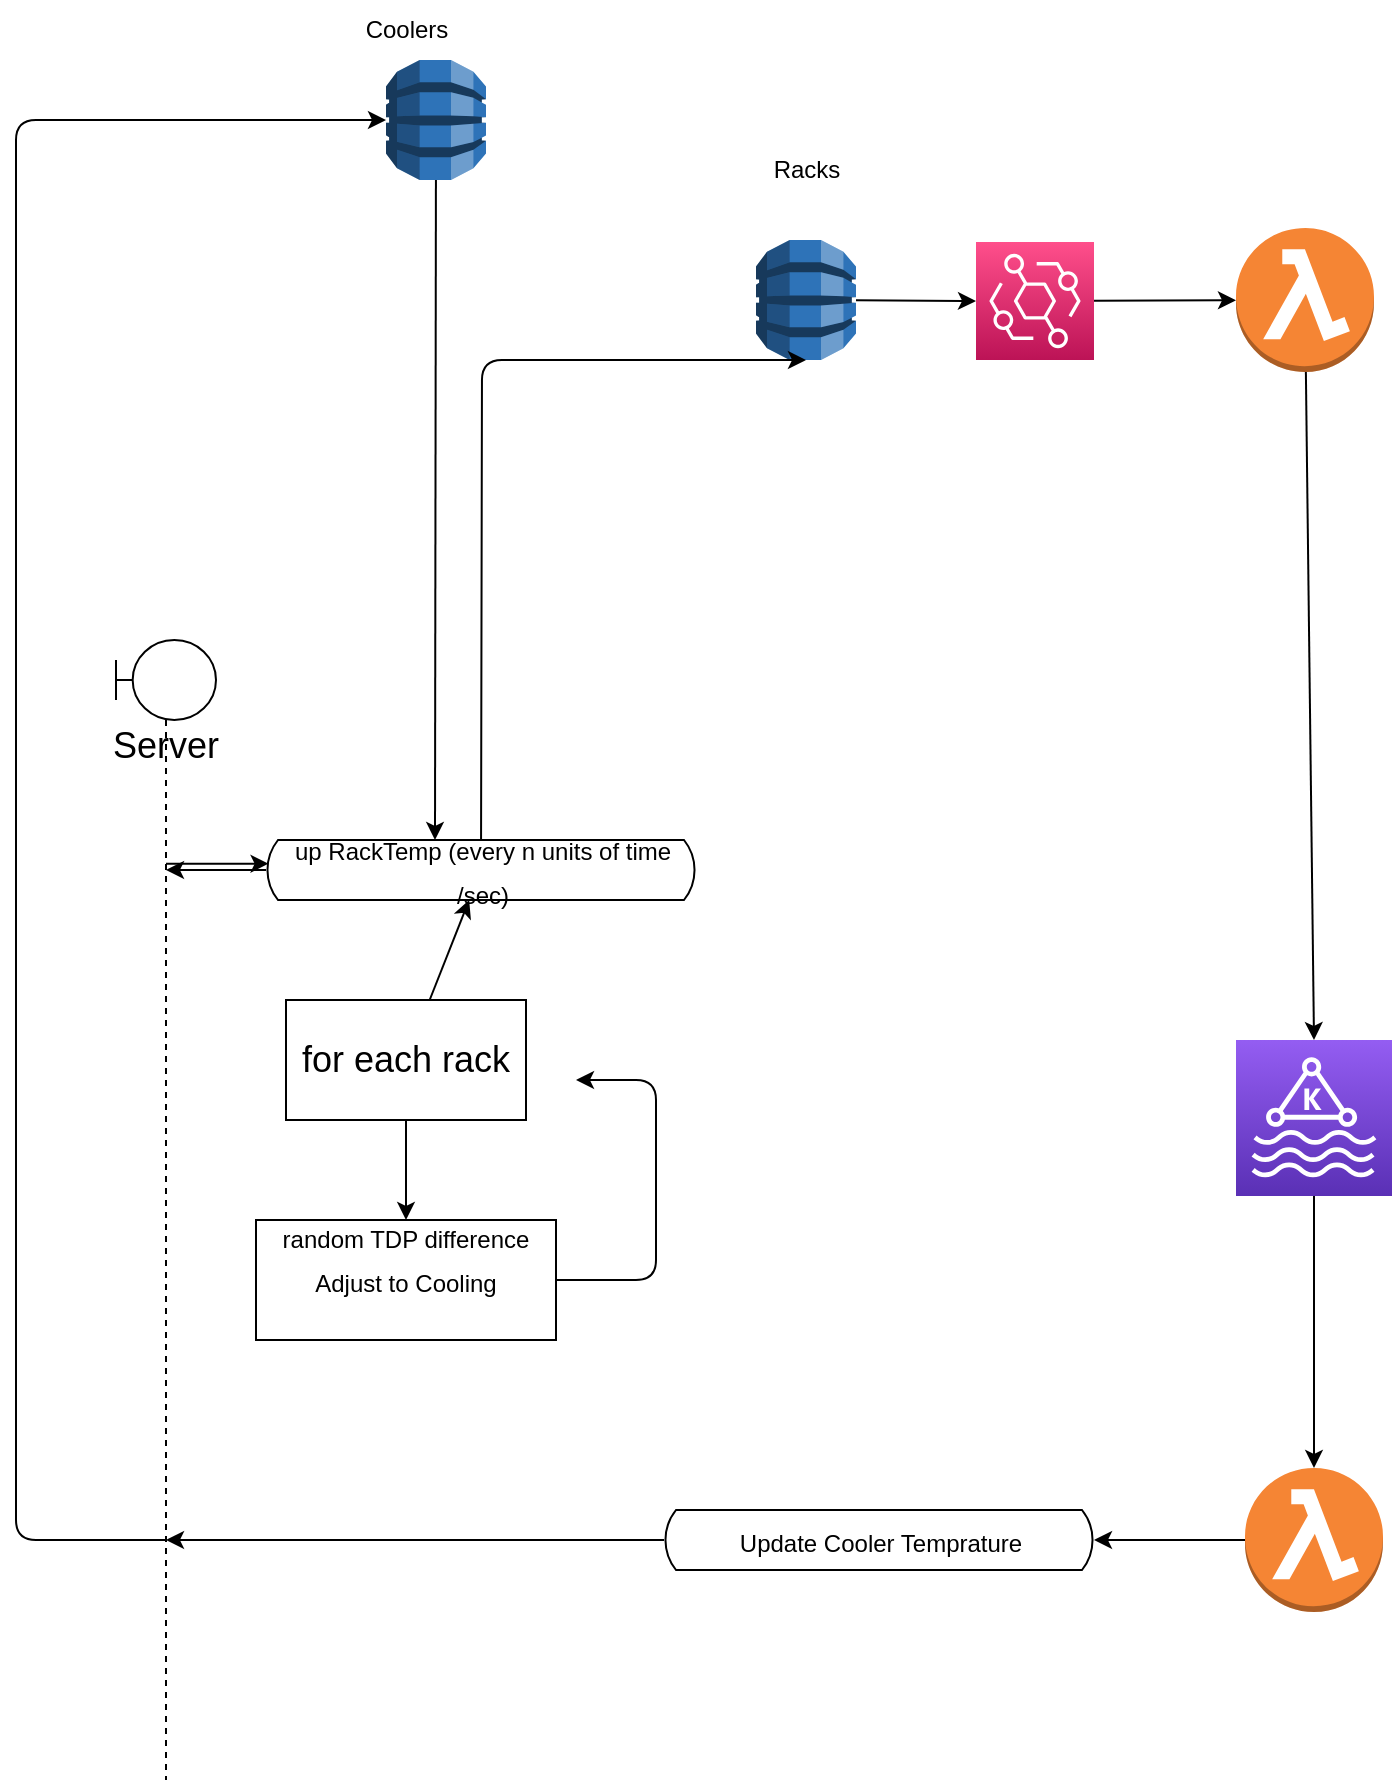 <mxfile>
    <diagram id="d7iwFBG48jEhcq70ZpKy" name="Page-1">
        <mxGraphModel dx="2284" dy="1040" grid="1" gridSize="5" guides="1" tooltips="1" connect="1" arrows="1" fold="1" page="1" pageScale="1" pageWidth="850" pageHeight="1100" math="0" shadow="0">
            <root>
                <mxCell id="0"/>
                <mxCell id="1" parent="0"/>
                <mxCell id="Xemi_HTlivOLEO9ICka0-135" value="" style="edgeStyle=orthogonalEdgeStyle;rounded=0;orthogonalLoop=1;jettySize=auto;html=1;" parent="1" edge="1">
                    <mxGeometry relative="1" as="geometry">
                        <mxPoint x="555" y="206.5" as="sourcePoint"/>
                    </mxGeometry>
                </mxCell>
                <mxCell id="Xemi_HTlivOLEO9ICka0-139" style="edgeStyle=orthogonalEdgeStyle;rounded=0;orthogonalLoop=1;jettySize=auto;html=1;exitX=1;exitY=0.5;exitDx=0;exitDy=0;entryX=0;entryY=0.5;entryDx=0;entryDy=0;" parent="1" edge="1">
                    <mxGeometry relative="1" as="geometry">
                        <mxPoint x="595" y="232.32" as="targetPoint"/>
                    </mxGeometry>
                </mxCell>
                <mxCell id="Xemi_HTlivOLEO9ICka0-140" style="edgeStyle=orthogonalEdgeStyle;rounded=0;orthogonalLoop=1;jettySize=auto;html=1;entryX=0;entryY=0.5;entryDx=0;entryDy=0;fontSize=10;" parent="1" edge="1">
                    <mxGeometry relative="1" as="geometry">
                        <mxPoint x="555" y="206.5" as="sourcePoint"/>
                    </mxGeometry>
                </mxCell>
                <mxCell id="27" style="edgeStyle=none;html=1;entryX=0;entryY=0.5;entryDx=0;entryDy=0;entryPerimeter=0;fontSize=12;" edge="1" parent="1" source="2" target="26">
                    <mxGeometry relative="1" as="geometry"/>
                </mxCell>
                <mxCell id="2" value="" style="outlineConnect=0;dashed=0;verticalLabelPosition=bottom;verticalAlign=top;align=center;html=1;shape=mxgraph.aws3.dynamo_db;fillColor=#2E73B8;gradientColor=none;" vertex="1" parent="1">
                    <mxGeometry x="420" y="310" width="50" height="60" as="geometry"/>
                </mxCell>
                <mxCell id="16" style="edgeStyle=none;html=1;entryX=0.393;entryY=0;entryDx=0;entryDy=0;entryPerimeter=0;fontSize=18;" edge="1" parent="1" source="3" target="10">
                    <mxGeometry relative="1" as="geometry"/>
                </mxCell>
                <mxCell id="3" value="" style="outlineConnect=0;dashed=0;verticalLabelPosition=bottom;verticalAlign=top;align=center;html=1;shape=mxgraph.aws3.dynamo_db;fillColor=#2E73B8;gradientColor=none;" vertex="1" parent="1">
                    <mxGeometry x="235" y="220" width="50" height="60" as="geometry"/>
                </mxCell>
                <mxCell id="4" value="Racks" style="text;html=1;align=center;verticalAlign=middle;resizable=0;points=[];autosize=1;strokeColor=none;fillColor=none;" vertex="1" parent="1">
                    <mxGeometry x="415" y="260" width="60" height="30" as="geometry"/>
                </mxCell>
                <mxCell id="5" value="Coolers" style="text;html=1;align=center;verticalAlign=middle;resizable=0;points=[];autosize=1;strokeColor=none;fillColor=none;" vertex="1" parent="1">
                    <mxGeometry x="215" y="190" width="60" height="30" as="geometry"/>
                </mxCell>
                <mxCell id="11" style="edgeStyle=none;html=1;entryX=0.006;entryY=0.395;entryDx=0;entryDy=0;entryPerimeter=0;fontSize=18;" edge="1" parent="1" source="9" target="10">
                    <mxGeometry relative="1" as="geometry"/>
                </mxCell>
                <mxCell id="41" style="edgeStyle=none;html=1;entryX=0;entryY=0.5;entryDx=0;entryDy=0;entryPerimeter=0;fontSize=12;" edge="1" parent="1" source="9" target="3">
                    <mxGeometry relative="1" as="geometry">
                        <Array as="points">
                            <mxPoint x="50" y="960"/>
                            <mxPoint x="50" y="250"/>
                        </Array>
                    </mxGeometry>
                </mxCell>
                <mxCell id="9" value="Server&lt;br&gt;" style="shape=umlLifeline;participant=umlBoundary;perimeter=lifelinePerimeter;whiteSpace=wrap;html=1;container=1;collapsible=0;recursiveResize=0;verticalAlign=top;spacingTop=36;outlineConnect=0;fontSize=18;" vertex="1" parent="1">
                    <mxGeometry x="100" y="510" width="50" height="570" as="geometry"/>
                </mxCell>
                <mxCell id="12" style="edgeStyle=none;html=1;fontSize=18;" edge="1" parent="1" source="10" target="9">
                    <mxGeometry relative="1" as="geometry"/>
                </mxCell>
                <mxCell id="15" style="edgeStyle=none;html=1;entryX=0.5;entryY=1;entryDx=0;entryDy=0;entryPerimeter=0;fontSize=18;" edge="1" parent="1" source="10" target="2">
                    <mxGeometry relative="1" as="geometry">
                        <Array as="points">
                            <mxPoint x="283" y="370"/>
                        </Array>
                    </mxGeometry>
                </mxCell>
                <mxCell id="10" value="&lt;font style=&quot;font-size: 12px;&quot;&gt;up RackTemp (every n units of time&lt;br&gt;/sec)&lt;/font&gt;" style="html=1;dashed=0;whitespace=wrap;shape=mxgraph.dfd.loop;fontSize=18;" vertex="1" parent="1">
                    <mxGeometry x="175" y="610" width="215" height="30" as="geometry"/>
                </mxCell>
                <mxCell id="23" style="edgeStyle=none;html=1;fontSize=12;" edge="1" parent="1" source="18">
                    <mxGeometry relative="1" as="geometry">
                        <mxPoint x="330" y="730" as="targetPoint"/>
                        <Array as="points">
                            <mxPoint x="370" y="830"/>
                            <mxPoint x="370" y="730"/>
                        </Array>
                    </mxGeometry>
                </mxCell>
                <mxCell id="18" value="&lt;font style=&quot;font-size: 12px;&quot;&gt;random TDP difference&lt;br&gt;Adjust to Cooling&lt;br&gt;&lt;br&gt;&lt;/font&gt;" style="whiteSpace=wrap;html=1;fontSize=18;dashed=0;" vertex="1" parent="1">
                    <mxGeometry x="170" y="800" width="150" height="60" as="geometry"/>
                </mxCell>
                <mxCell id="22" style="edgeStyle=none;html=1;entryX=0.5;entryY=0;entryDx=0;entryDy=0;fontSize=12;" edge="1" parent="1" source="21" target="18">
                    <mxGeometry relative="1" as="geometry"/>
                </mxCell>
                <mxCell id="24" value="" style="edgeStyle=none;html=1;fontSize=12;" edge="1" parent="1" source="21" target="10">
                    <mxGeometry relative="1" as="geometry"/>
                </mxCell>
                <mxCell id="21" value="for each rack" style="whiteSpace=wrap;html=1;fontSize=18;dashed=0;" vertex="1" parent="1">
                    <mxGeometry x="185" y="690" width="120" height="60" as="geometry"/>
                </mxCell>
                <mxCell id="30" value="" style="edgeStyle=none;html=1;fontSize=12;" edge="1" parent="1" source="26" target="29">
                    <mxGeometry relative="1" as="geometry"/>
                </mxCell>
                <mxCell id="26" value="" style="sketch=0;points=[[0,0,0],[0.25,0,0],[0.5,0,0],[0.75,0,0],[1,0,0],[0,1,0],[0.25,1,0],[0.5,1,0],[0.75,1,0],[1,1,0],[0,0.25,0],[0,0.5,0],[0,0.75,0],[1,0.25,0],[1,0.5,0],[1,0.75,0]];outlineConnect=0;fontColor=#232F3E;gradientColor=#FF4F8B;gradientDirection=north;fillColor=#BC1356;strokeColor=#ffffff;dashed=0;verticalLabelPosition=bottom;verticalAlign=top;align=center;html=1;fontSize=12;fontStyle=0;aspect=fixed;shape=mxgraph.aws4.resourceIcon;resIcon=mxgraph.aws4.eventbridge;" vertex="1" parent="1">
                    <mxGeometry x="530" y="311" width="59" height="59" as="geometry"/>
                </mxCell>
                <mxCell id="32" style="edgeStyle=none;html=1;entryX=0.5;entryY=0;entryDx=0;entryDy=0;entryPerimeter=0;fontSize=12;" edge="1" parent="1" source="29" target="31">
                    <mxGeometry relative="1" as="geometry"/>
                </mxCell>
                <mxCell id="29" value="" style="outlineConnect=0;dashed=0;verticalLabelPosition=bottom;verticalAlign=top;align=center;html=1;shape=mxgraph.aws3.lambda_function;fillColor=#F58534;gradientColor=none;fontSize=12;" vertex="1" parent="1">
                    <mxGeometry x="660" y="304" width="69" height="72" as="geometry"/>
                </mxCell>
                <mxCell id="34" style="edgeStyle=none;html=1;fontSize=12;" edge="1" parent="1" source="31" target="33">
                    <mxGeometry relative="1" as="geometry"/>
                </mxCell>
                <mxCell id="31" value="" style="sketch=0;points=[[0,0,0],[0.25,0,0],[0.5,0,0],[0.75,0,0],[1,0,0],[0,1,0],[0.25,1,0],[0.5,1,0],[0.75,1,0],[1,1,0],[0,0.25,0],[0,0.5,0],[0,0.75,0],[1,0.25,0],[1,0.5,0],[1,0.75,0]];outlineConnect=0;fontColor=#232F3E;gradientColor=#945DF2;gradientDirection=north;fillColor=#5A30B5;strokeColor=#ffffff;dashed=0;verticalLabelPosition=bottom;verticalAlign=top;align=center;html=1;fontSize=12;fontStyle=0;aspect=fixed;shape=mxgraph.aws4.resourceIcon;resIcon=mxgraph.aws4.managed_streaming_for_kafka;" vertex="1" parent="1">
                    <mxGeometry x="660" y="710" width="78" height="78" as="geometry"/>
                </mxCell>
                <mxCell id="38" value="" style="edgeStyle=none;html=1;fontSize=12;" edge="1" parent="1" source="33" target="36">
                    <mxGeometry relative="1" as="geometry"/>
                </mxCell>
                <mxCell id="33" value="" style="outlineConnect=0;dashed=0;verticalLabelPosition=bottom;verticalAlign=top;align=center;html=1;shape=mxgraph.aws3.lambda_function;fillColor=#F58534;gradientColor=none;fontSize=12;" vertex="1" parent="1">
                    <mxGeometry x="664.5" y="924" width="69" height="72" as="geometry"/>
                </mxCell>
                <mxCell id="39" style="edgeStyle=none;html=1;fontSize=12;" edge="1" parent="1" source="36" target="9">
                    <mxGeometry relative="1" as="geometry"/>
                </mxCell>
                <mxCell id="36" value="&lt;span style=&quot;font-size: 12px;&quot;&gt;Update Cooler Temprature&lt;br&gt;&lt;/span&gt;" style="html=1;dashed=0;whitespace=wrap;shape=mxgraph.dfd.loop;fontSize=18;" vertex="1" parent="1">
                    <mxGeometry x="374" y="945" width="215" height="30" as="geometry"/>
                </mxCell>
            </root>
        </mxGraphModel>
    </diagram>
</mxfile>